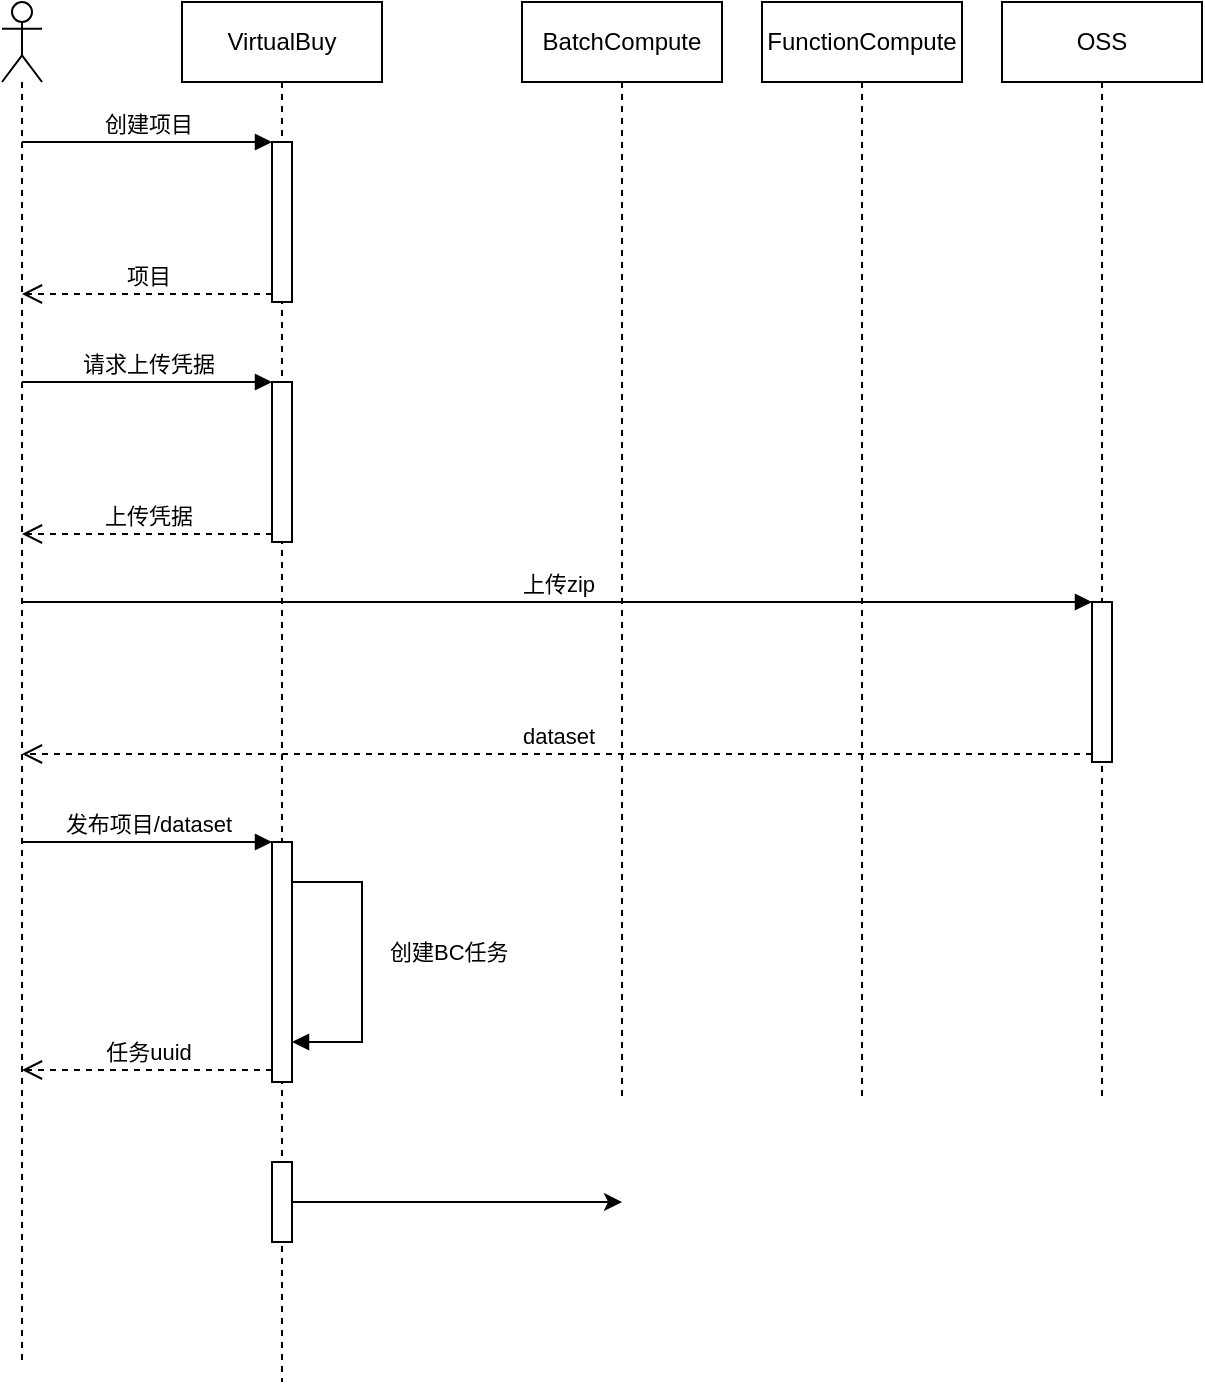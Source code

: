 <mxfile version="16.5.4" type="github">
  <diagram id="pM_QKM8PrSaR8v6g-7Wl" name="Page-1">
    <mxGraphModel dx="2066" dy="1160" grid="1" gridSize="10" guides="1" tooltips="1" connect="1" arrows="1" fold="1" page="1" pageScale="1" pageWidth="827" pageHeight="1169" math="0" shadow="0">
      <root>
        <mxCell id="0" />
        <mxCell id="1" parent="0" />
        <mxCell id="jYRjQSjXTqZ1eCucx87h-1" value="VirtualBuy" style="shape=umlLifeline;perimeter=lifelinePerimeter;whiteSpace=wrap;html=1;container=1;collapsible=0;recursiveResize=0;outlineConnect=0;" vertex="1" parent="1">
          <mxGeometry x="140" y="180" width="100" height="690" as="geometry" />
        </mxCell>
        <mxCell id="jYRjQSjXTqZ1eCucx87h-5" value="" style="html=1;points=[];perimeter=orthogonalPerimeter;" vertex="1" parent="jYRjQSjXTqZ1eCucx87h-1">
          <mxGeometry x="45" y="70" width="10" height="80" as="geometry" />
        </mxCell>
        <mxCell id="jYRjQSjXTqZ1eCucx87h-13" value="" style="html=1;points=[];perimeter=orthogonalPerimeter;" vertex="1" parent="jYRjQSjXTqZ1eCucx87h-1">
          <mxGeometry x="45" y="190" width="10" height="80" as="geometry" />
        </mxCell>
        <mxCell id="jYRjQSjXTqZ1eCucx87h-16" value="" style="html=1;points=[];perimeter=orthogonalPerimeter;" vertex="1" parent="jYRjQSjXTqZ1eCucx87h-1">
          <mxGeometry x="45" y="420" width="10" height="120" as="geometry" />
        </mxCell>
        <mxCell id="jYRjQSjXTqZ1eCucx87h-35" value="" style="html=1;points=[];perimeter=orthogonalPerimeter;" vertex="1" parent="jYRjQSjXTqZ1eCucx87h-1">
          <mxGeometry x="45" y="580" width="10" height="40" as="geometry" />
        </mxCell>
        <mxCell id="jYRjQSjXTqZ1eCucx87h-36" value="创建BC任务" style="edgeStyle=orthogonalEdgeStyle;html=1;align=left;spacingLeft=2;endArrow=block;rounded=0;" edge="1" target="jYRjQSjXTqZ1eCucx87h-16" parent="jYRjQSjXTqZ1eCucx87h-1" source="jYRjQSjXTqZ1eCucx87h-16">
          <mxGeometry x="-0.071" y="10" relative="1" as="geometry">
            <mxPoint x="45" y="590" as="sourcePoint" />
            <Array as="points">
              <mxPoint x="90" y="440" />
              <mxPoint x="90" y="520" />
            </Array>
            <mxPoint x="160" y="560" as="targetPoint" />
            <mxPoint as="offset" />
          </mxGeometry>
        </mxCell>
        <mxCell id="jYRjQSjXTqZ1eCucx87h-2" value="" style="shape=umlLifeline;participant=umlActor;perimeter=lifelinePerimeter;whiteSpace=wrap;html=1;container=1;collapsible=0;recursiveResize=0;verticalAlign=top;spacingTop=36;outlineConnect=0;" vertex="1" parent="1">
          <mxGeometry x="50" y="180" width="20" height="680" as="geometry" />
        </mxCell>
        <mxCell id="jYRjQSjXTqZ1eCucx87h-3" value="BatchCompute" style="shape=umlLifeline;perimeter=lifelinePerimeter;whiteSpace=wrap;html=1;container=1;collapsible=0;recursiveResize=0;outlineConnect=0;" vertex="1" parent="1">
          <mxGeometry x="310" y="180" width="100" height="550" as="geometry" />
        </mxCell>
        <mxCell id="jYRjQSjXTqZ1eCucx87h-4" value="FunctionCompute" style="shape=umlLifeline;perimeter=lifelinePerimeter;whiteSpace=wrap;html=1;container=1;collapsible=0;recursiveResize=0;outlineConnect=0;" vertex="1" parent="1">
          <mxGeometry x="430" y="180" width="100" height="550" as="geometry" />
        </mxCell>
        <mxCell id="jYRjQSjXTqZ1eCucx87h-6" value="创建项目" style="html=1;verticalAlign=bottom;endArrow=block;entryX=0;entryY=0;rounded=0;" edge="1" target="jYRjQSjXTqZ1eCucx87h-5" parent="1" source="jYRjQSjXTqZ1eCucx87h-2">
          <mxGeometry relative="1" as="geometry">
            <mxPoint x="65" y="350" as="sourcePoint" />
          </mxGeometry>
        </mxCell>
        <mxCell id="jYRjQSjXTqZ1eCucx87h-7" value="项目" style="html=1;verticalAlign=bottom;endArrow=open;dashed=1;endSize=8;exitX=0;exitY=0.95;rounded=0;" edge="1" source="jYRjQSjXTqZ1eCucx87h-5" parent="1" target="jYRjQSjXTqZ1eCucx87h-2">
          <mxGeometry relative="1" as="geometry">
            <mxPoint x="65" y="426" as="targetPoint" />
          </mxGeometry>
        </mxCell>
        <mxCell id="jYRjQSjXTqZ1eCucx87h-12" value="OSS" style="shape=umlLifeline;perimeter=lifelinePerimeter;whiteSpace=wrap;html=1;container=1;collapsible=0;recursiveResize=0;outlineConnect=0;" vertex="1" parent="1">
          <mxGeometry x="550" y="180" width="100" height="550" as="geometry" />
        </mxCell>
        <mxCell id="jYRjQSjXTqZ1eCucx87h-9" value="" style="html=1;points=[];perimeter=orthogonalPerimeter;" vertex="1" parent="jYRjQSjXTqZ1eCucx87h-12">
          <mxGeometry x="45" y="300" width="10" height="80" as="geometry" />
        </mxCell>
        <mxCell id="jYRjQSjXTqZ1eCucx87h-14" value="请求上传凭据" style="html=1;verticalAlign=bottom;endArrow=block;entryX=0;entryY=0;rounded=0;" edge="1" target="jYRjQSjXTqZ1eCucx87h-13" parent="1" source="jYRjQSjXTqZ1eCucx87h-2">
          <mxGeometry relative="1" as="geometry">
            <mxPoint x="115" y="370" as="sourcePoint" />
          </mxGeometry>
        </mxCell>
        <mxCell id="jYRjQSjXTqZ1eCucx87h-15" value="上传凭据" style="html=1;verticalAlign=bottom;endArrow=open;dashed=1;endSize=8;exitX=0;exitY=0.95;rounded=0;" edge="1" source="jYRjQSjXTqZ1eCucx87h-13" parent="1" target="jYRjQSjXTqZ1eCucx87h-2">
          <mxGeometry relative="1" as="geometry">
            <mxPoint x="115" y="446" as="targetPoint" />
          </mxGeometry>
        </mxCell>
        <mxCell id="jYRjQSjXTqZ1eCucx87h-10" value="上传zip" style="html=1;verticalAlign=bottom;endArrow=block;entryX=0;entryY=0;rounded=0;" edge="1" target="jYRjQSjXTqZ1eCucx87h-9" parent="1" source="jYRjQSjXTqZ1eCucx87h-2">
          <mxGeometry relative="1" as="geometry">
            <mxPoint x="285" y="480" as="sourcePoint" />
          </mxGeometry>
        </mxCell>
        <mxCell id="jYRjQSjXTqZ1eCucx87h-11" value="dataset" style="html=1;verticalAlign=bottom;endArrow=open;dashed=1;endSize=8;exitX=0;exitY=0.95;rounded=0;" edge="1" source="jYRjQSjXTqZ1eCucx87h-9" parent="1" target="jYRjQSjXTqZ1eCucx87h-2">
          <mxGeometry relative="1" as="geometry">
            <mxPoint x="285" y="556" as="targetPoint" />
          </mxGeometry>
        </mxCell>
        <mxCell id="jYRjQSjXTqZ1eCucx87h-17" value="发布项目/dataset" style="html=1;verticalAlign=bottom;endArrow=block;entryX=0;entryY=0;rounded=0;" edge="1" target="jYRjQSjXTqZ1eCucx87h-16" parent="1" source="jYRjQSjXTqZ1eCucx87h-2">
          <mxGeometry relative="1" as="geometry">
            <mxPoint x="115" y="600" as="sourcePoint" />
          </mxGeometry>
        </mxCell>
        <mxCell id="jYRjQSjXTqZ1eCucx87h-18" value="任务uuid" style="html=1;verticalAlign=bottom;endArrow=open;dashed=1;endSize=8;exitX=0;exitY=0.95;rounded=0;" edge="1" source="jYRjQSjXTqZ1eCucx87h-16" parent="1" target="jYRjQSjXTqZ1eCucx87h-2">
          <mxGeometry relative="1" as="geometry">
            <mxPoint x="115" y="676" as="targetPoint" />
          </mxGeometry>
        </mxCell>
        <mxCell id="jYRjQSjXTqZ1eCucx87h-41" style="edgeStyle=orthogonalEdgeStyle;rounded=0;orthogonalLoop=1;jettySize=auto;html=1;" edge="1" parent="1" source="jYRjQSjXTqZ1eCucx87h-35">
          <mxGeometry relative="1" as="geometry">
            <mxPoint x="360" y="780" as="targetPoint" />
          </mxGeometry>
        </mxCell>
      </root>
    </mxGraphModel>
  </diagram>
</mxfile>
